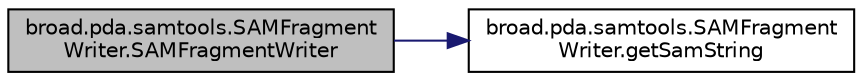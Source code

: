 digraph "broad.pda.samtools.SAMFragmentWriter.SAMFragmentWriter"
{
  edge [fontname="Helvetica",fontsize="10",labelfontname="Helvetica",labelfontsize="10"];
  node [fontname="Helvetica",fontsize="10",shape=record];
  rankdir="LR";
  Node1 [label="broad.pda.samtools.SAMFragment\lWriter.SAMFragmentWriter",height=0.2,width=0.4,color="black", fillcolor="grey75", style="filled" fontcolor="black"];
  Node1 -> Node2 [color="midnightblue",fontsize="10",style="solid"];
  Node2 [label="broad.pda.samtools.SAMFragment\lWriter.getSamString",height=0.2,width=0.4,color="black", fillcolor="white", style="filled",URL="$classbroad_1_1pda_1_1samtools_1_1_s_a_m_fragment_writer.html#a488dd5ae131e2829175cd3d200ceb1e0"];
}
